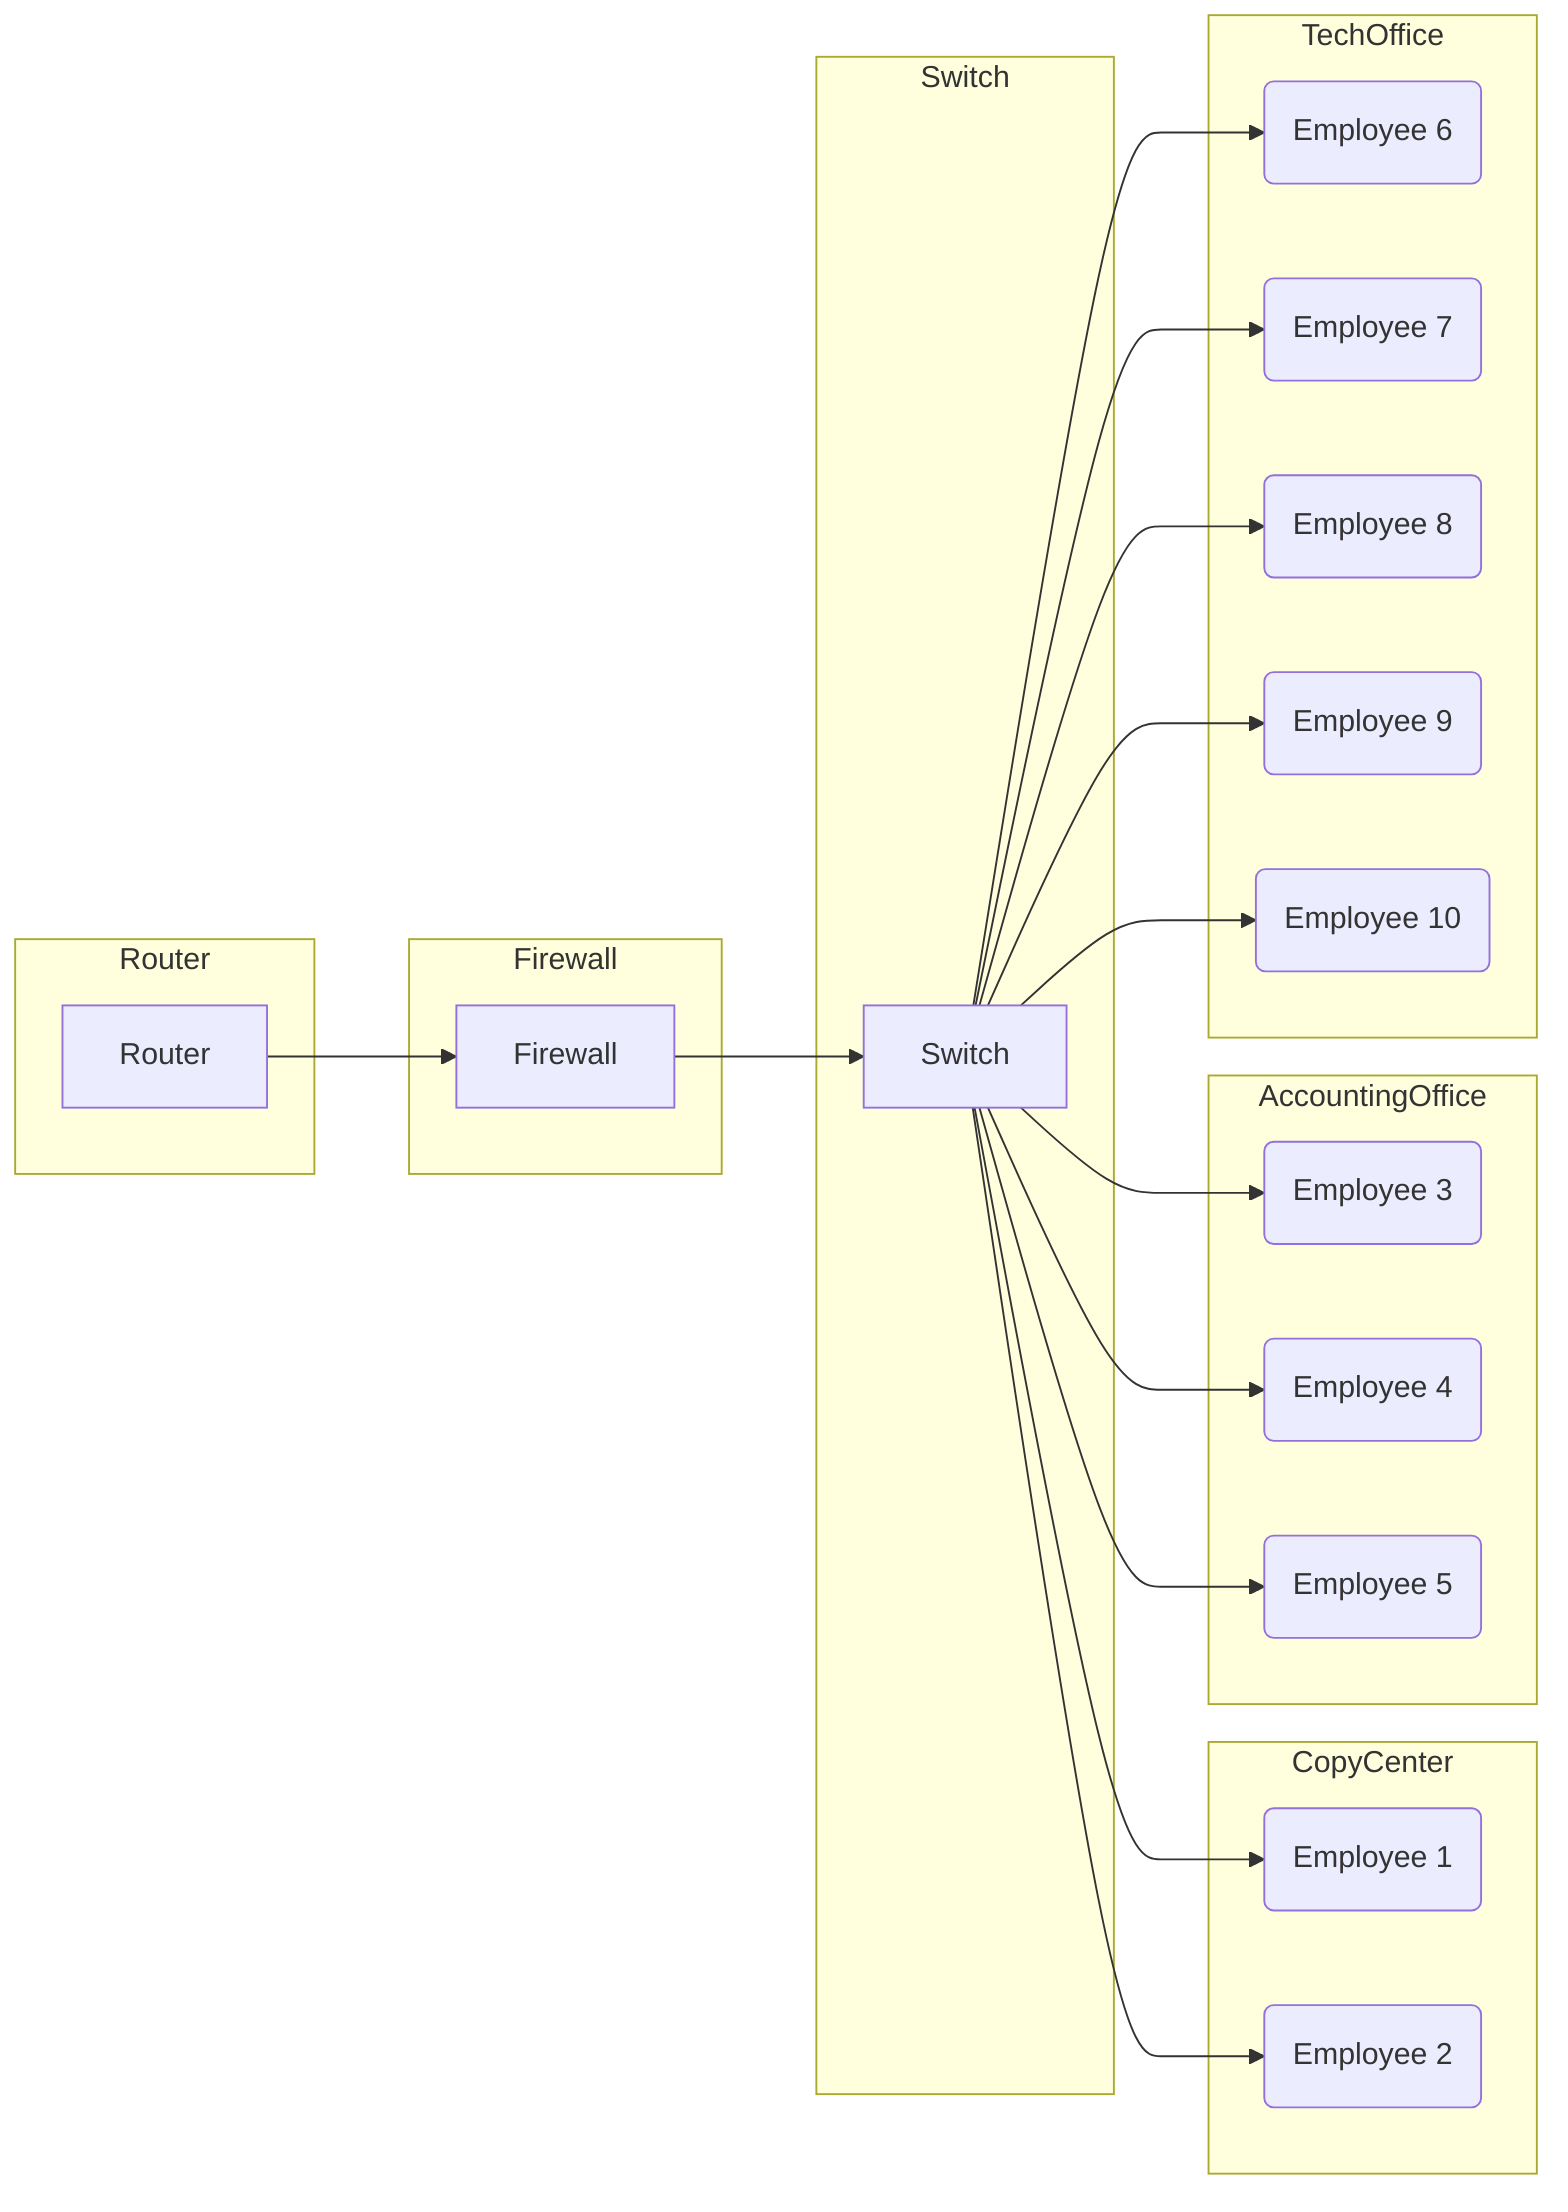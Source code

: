 graph LR
    subgraph Router
        r[Router]
    end

    subgraph Firewall
        f[Firewall]
    end

    subgraph Switch
        sw[Switch]
    end
    
    subgraph CopyCenter
        cc1(Employee 1)
        cc2(Employee 2)
    end

    subgraph AccountingOffice
        ao1(Employee 3)
        ao2(Employee 4)
        ao3(Employee 5)
    end

    subgraph TechOffice
        to1(Employee 6)
        to2(Employee 7)
        to3(Employee 8)
        to4(Employee 9)
        to5(Employee 10)
    end

    r --> f
    f --> sw
    sw --> cc1
    sw --> cc2
    sw --> ao1
    sw --> ao2
    sw --> ao3
    sw --> to1
    sw --> to2
    sw --> to3
    sw --> to4
    sw --> to5